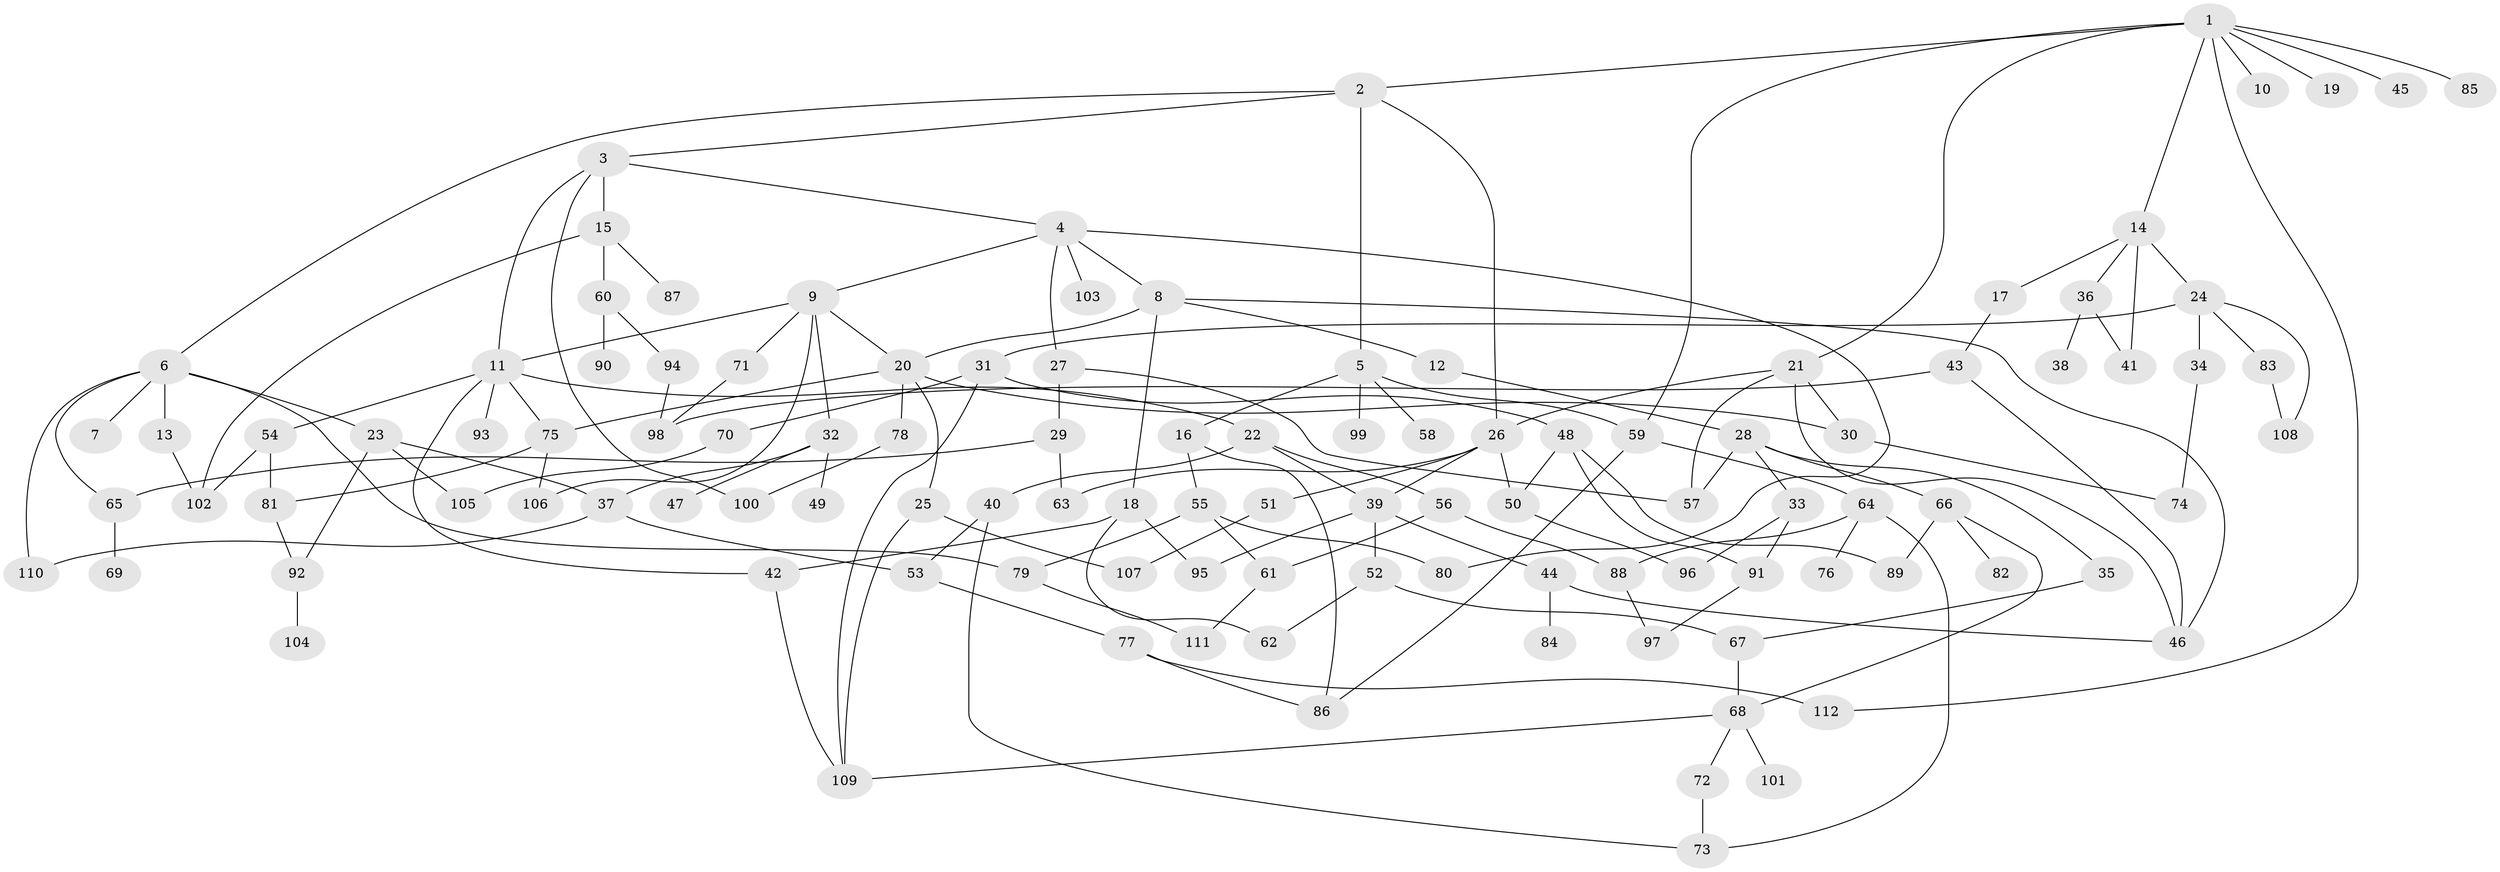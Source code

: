 // coarse degree distribution, {10: 0.013333333333333334, 5: 0.13333333333333333, 6: 0.08, 7: 0.02666666666666667, 1: 0.24, 11: 0.013333333333333334, 2: 0.21333333333333335, 4: 0.09333333333333334, 3: 0.17333333333333334, 8: 0.013333333333333334}
// Generated by graph-tools (version 1.1) at 2025/51/02/27/25 19:51:40]
// undirected, 112 vertices, 164 edges
graph export_dot {
graph [start="1"]
  node [color=gray90,style=filled];
  1;
  2;
  3;
  4;
  5;
  6;
  7;
  8;
  9;
  10;
  11;
  12;
  13;
  14;
  15;
  16;
  17;
  18;
  19;
  20;
  21;
  22;
  23;
  24;
  25;
  26;
  27;
  28;
  29;
  30;
  31;
  32;
  33;
  34;
  35;
  36;
  37;
  38;
  39;
  40;
  41;
  42;
  43;
  44;
  45;
  46;
  47;
  48;
  49;
  50;
  51;
  52;
  53;
  54;
  55;
  56;
  57;
  58;
  59;
  60;
  61;
  62;
  63;
  64;
  65;
  66;
  67;
  68;
  69;
  70;
  71;
  72;
  73;
  74;
  75;
  76;
  77;
  78;
  79;
  80;
  81;
  82;
  83;
  84;
  85;
  86;
  87;
  88;
  89;
  90;
  91;
  92;
  93;
  94;
  95;
  96;
  97;
  98;
  99;
  100;
  101;
  102;
  103;
  104;
  105;
  106;
  107;
  108;
  109;
  110;
  111;
  112;
  1 -- 2;
  1 -- 10;
  1 -- 14;
  1 -- 19;
  1 -- 21;
  1 -- 45;
  1 -- 85;
  1 -- 112;
  1 -- 59;
  2 -- 3;
  2 -- 5;
  2 -- 6;
  2 -- 26;
  3 -- 4;
  3 -- 11;
  3 -- 15;
  3 -- 100;
  4 -- 8;
  4 -- 9;
  4 -- 27;
  4 -- 80;
  4 -- 103;
  5 -- 16;
  5 -- 58;
  5 -- 59;
  5 -- 99;
  6 -- 7;
  6 -- 13;
  6 -- 23;
  6 -- 65;
  6 -- 79;
  6 -- 110;
  8 -- 12;
  8 -- 18;
  8 -- 20;
  8 -- 46;
  9 -- 32;
  9 -- 71;
  9 -- 106;
  9 -- 11;
  9 -- 20;
  11 -- 22;
  11 -- 42;
  11 -- 54;
  11 -- 93;
  11 -- 75;
  12 -- 28;
  13 -- 102;
  14 -- 17;
  14 -- 24;
  14 -- 36;
  14 -- 41;
  15 -- 60;
  15 -- 87;
  15 -- 102;
  16 -- 55;
  16 -- 86;
  17 -- 43;
  18 -- 95;
  18 -- 62;
  18 -- 42;
  20 -- 25;
  20 -- 30;
  20 -- 75;
  20 -- 78;
  21 -- 26;
  21 -- 46;
  21 -- 30;
  21 -- 57;
  22 -- 40;
  22 -- 56;
  22 -- 39;
  23 -- 37;
  23 -- 92;
  23 -- 105;
  24 -- 31;
  24 -- 34;
  24 -- 83;
  24 -- 108;
  25 -- 107;
  25 -- 109;
  26 -- 39;
  26 -- 51;
  26 -- 50;
  26 -- 63;
  27 -- 29;
  27 -- 57;
  28 -- 33;
  28 -- 35;
  28 -- 57;
  28 -- 66;
  29 -- 63;
  29 -- 65;
  30 -- 74;
  31 -- 48;
  31 -- 70;
  31 -- 109;
  32 -- 47;
  32 -- 49;
  32 -- 37;
  33 -- 91;
  33 -- 96;
  34 -- 74;
  35 -- 67;
  36 -- 38;
  36 -- 41;
  37 -- 53;
  37 -- 110;
  39 -- 44;
  39 -- 52;
  39 -- 95;
  40 -- 73;
  40 -- 53;
  42 -- 109;
  43 -- 98;
  43 -- 46;
  44 -- 84;
  44 -- 46;
  48 -- 50;
  48 -- 91;
  48 -- 89;
  50 -- 96;
  51 -- 107;
  52 -- 62;
  52 -- 67;
  53 -- 77;
  54 -- 81;
  54 -- 102;
  55 -- 80;
  55 -- 61;
  55 -- 79;
  56 -- 61;
  56 -- 88;
  59 -- 64;
  59 -- 86;
  60 -- 90;
  60 -- 94;
  61 -- 111;
  64 -- 76;
  64 -- 88;
  64 -- 73;
  65 -- 69;
  66 -- 68;
  66 -- 82;
  66 -- 89;
  67 -- 68;
  68 -- 72;
  68 -- 101;
  68 -- 109;
  70 -- 105;
  71 -- 98;
  72 -- 73;
  75 -- 81;
  75 -- 106;
  77 -- 112;
  77 -- 86;
  78 -- 100;
  79 -- 111;
  81 -- 92;
  83 -- 108;
  88 -- 97;
  91 -- 97;
  92 -- 104;
  94 -- 98;
}
